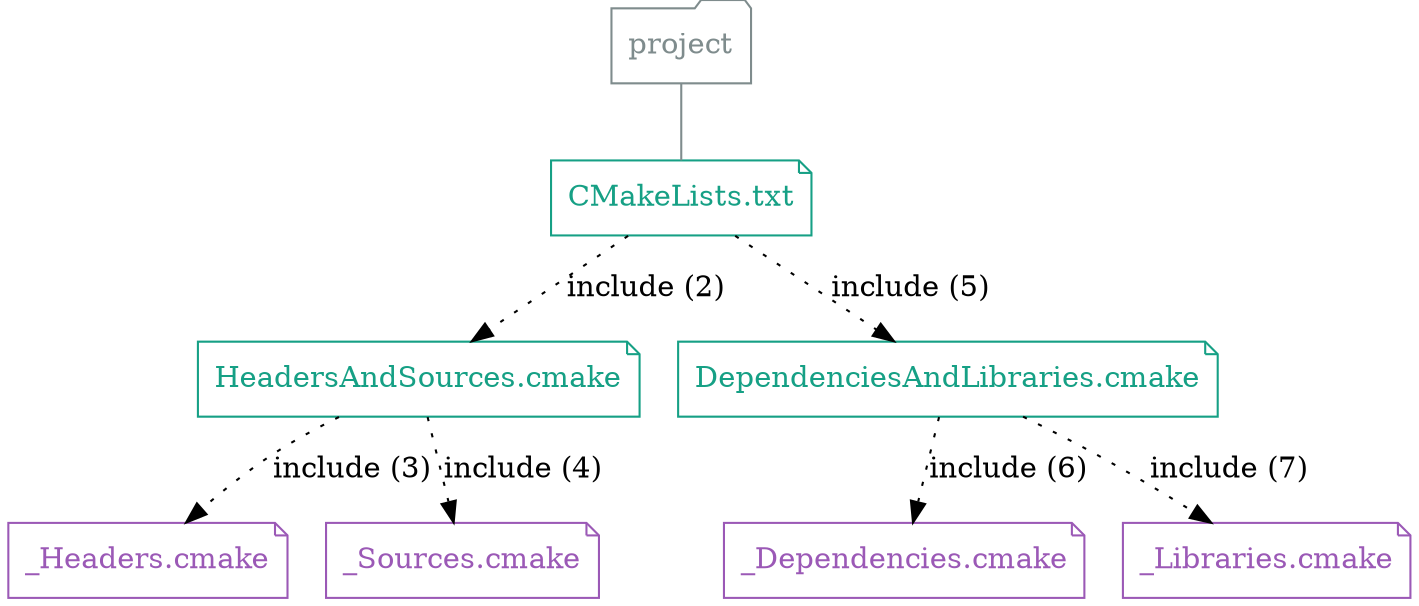 digraph G {
    graph [rankdir = TD];

    node[ shape=folder];

    { rank = same;  "CMakeLists.txt" };

    "project"                           [ color="#7f8c8d", fontcolor="#7f8c8d" ]

    "project" -> "CMakeLists.txt"       [ arrowhead="none", color="#7f8c8d" ]

    "CMakeLists.txt"                    [ shape="note", color="#16a085", fontcolor="#16a085" ]

    "HeadersAndSources.cmake"        [ shape="note", color="#16a085", fontcolor="#16a085" ]
    "DependenciesAndLibraries.cmake" [ shape="note", color="#16a085", fontcolor="#16a085" ]

    "_Headers.cmake"                 [ shape="note", color="#9b59b6", fontcolor="#9b59b6" ]
    "_Sources.cmake"                 [ shape="note", color="#9b59b6", fontcolor="#9b59b6" ]
    "_Dependencies.cmake"            [ shape="note", color="#9b59b6", fontcolor="#9b59b6" ]
    "_Libraries.cmake"               [ shape="note", color="#9b59b6", fontcolor="#9b59b6" ]

    "CMakeLists.txt" -> "HeadersAndSources.cmake"         [ style="dotted", label="include (2)" ]
    "CMakeLists.txt" -> "DependenciesAndLibraries.cmake"  [ style="dotted", label="include (5)" ]

    "HeadersAndSources.cmake" -> "_Headers.cmake"       [ style="dotted", label="include (3)" ]
    "HeadersAndSources.cmake" -> "_Sources.cmake"       [ style="dotted", label="include (4)" ]

    "DependenciesAndLibraries.cmake" -> "_Dependencies.cmake"  [ style="dotted", label="include (6)" ]
    "DependenciesAndLibraries.cmake" -> "_Libraries.cmake"     [ style="dotted", label="include (7)" ]
}
